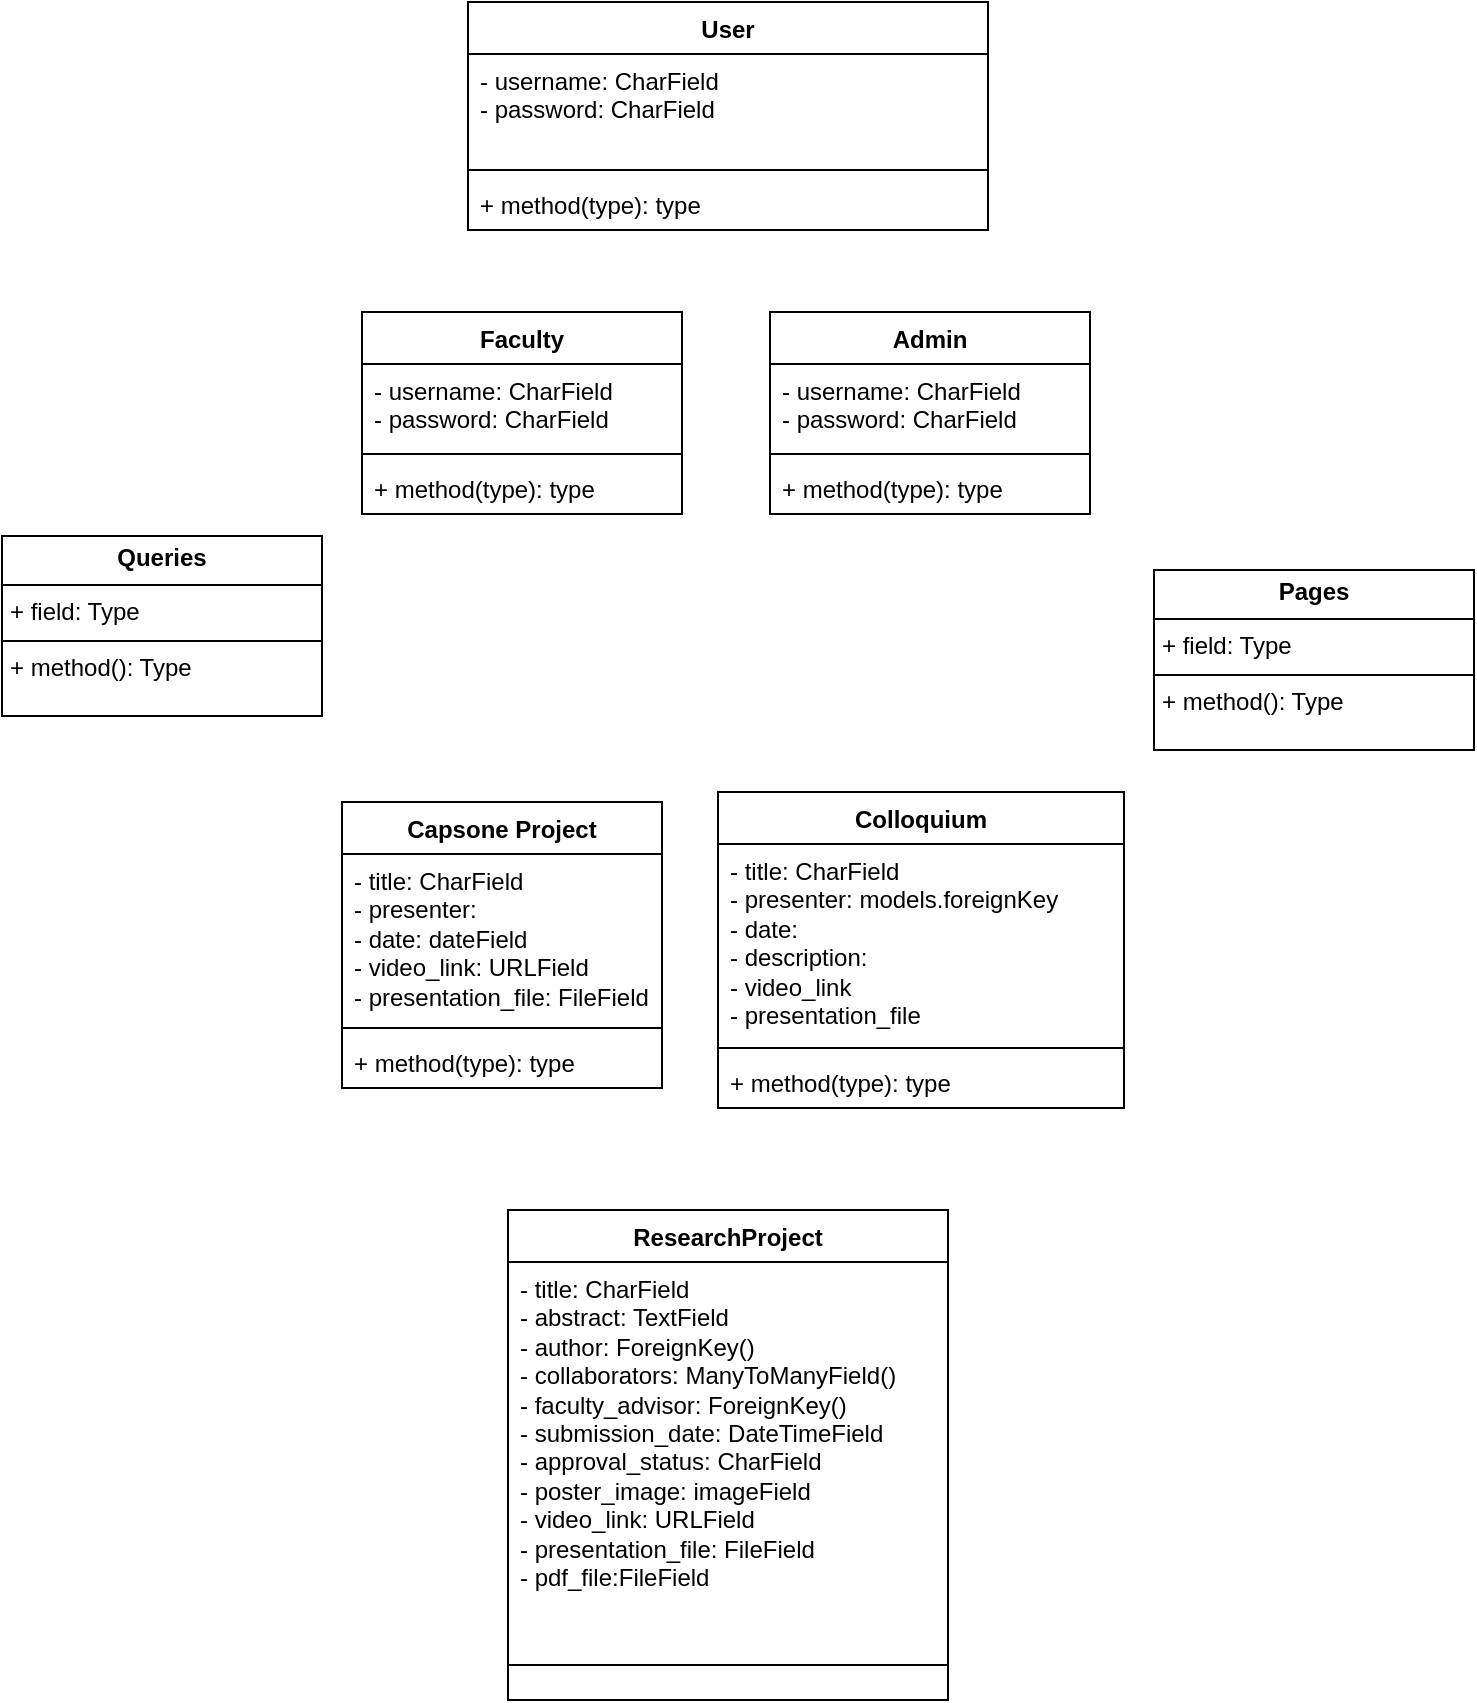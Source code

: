 <mxfile version="26.0.16">
  <diagram name="Page-1" id="BjtxJ6DjZa8bPU-UOvaE">
    <mxGraphModel dx="1039" dy="675" grid="0" gridSize="10" guides="1" tooltips="1" connect="1" arrows="1" fold="1" page="0" pageScale="1" pageWidth="850" pageHeight="1100" math="0" shadow="0">
      <root>
        <mxCell id="0" />
        <mxCell id="1" parent="0" />
        <mxCell id="Gd3wovYUvBMeUI6Ai5CM-1" value="ResearchProject" style="swimlane;fontStyle=1;align=center;verticalAlign=top;childLayout=stackLayout;horizontal=1;startSize=26;horizontalStack=0;resizeParent=1;resizeParentMax=0;resizeLast=0;collapsible=1;marginBottom=0;whiteSpace=wrap;html=1;" parent="1" vertex="1">
          <mxGeometry x="470" y="764" width="220" height="245" as="geometry" />
        </mxCell>
        <mxCell id="Gd3wovYUvBMeUI6Ai5CM-2" value="&lt;div&gt;- title: CharField&lt;/div&gt;&lt;div&gt;- abstract: TextField&lt;/div&gt;&lt;div&gt;- author: ForeignKey()&lt;/div&gt;&lt;div&gt;- collaborators: ManyToManyField()&lt;/div&gt;&lt;div&gt;- faculty_advisor: ForeignKey()&lt;/div&gt;&lt;div&gt;- submission_date: DateTimeField&lt;/div&gt;&lt;div&gt;- approval_status: CharField&lt;/div&gt;&lt;div&gt;- poster_image: imageField&lt;/div&gt;&lt;div&gt;- video_link: URLField&lt;/div&gt;&lt;div&gt;- presentation_file: FileField&lt;/div&gt;&lt;div&gt;- pdf_file:FileField&lt;/div&gt;" style="text;strokeColor=none;fillColor=none;align=left;verticalAlign=top;spacingLeft=4;spacingRight=4;overflow=hidden;rotatable=0;points=[[0,0.5],[1,0.5]];portConstraint=eastwest;whiteSpace=wrap;html=1;" parent="Gd3wovYUvBMeUI6Ai5CM-1" vertex="1">
          <mxGeometry y="26" width="220" height="184" as="geometry" />
        </mxCell>
        <mxCell id="Gd3wovYUvBMeUI6Ai5CM-3" value="" style="line;strokeWidth=1;fillColor=none;align=left;verticalAlign=middle;spacingTop=-1;spacingLeft=3;spacingRight=3;rotatable=0;labelPosition=right;points=[];portConstraint=eastwest;strokeColor=inherit;" parent="Gd3wovYUvBMeUI6Ai5CM-1" vertex="1">
          <mxGeometry y="210" width="220" height="35" as="geometry" />
        </mxCell>
        <mxCell id="Gd3wovYUvBMeUI6Ai5CM-4" value="Colloquium" style="swimlane;fontStyle=1;align=center;verticalAlign=top;childLayout=stackLayout;horizontal=1;startSize=26;horizontalStack=0;resizeParent=1;resizeParentMax=0;resizeLast=0;collapsible=1;marginBottom=0;whiteSpace=wrap;html=1;" parent="1" vertex="1">
          <mxGeometry x="575" y="555" width="203" height="158" as="geometry" />
        </mxCell>
        <mxCell id="Gd3wovYUvBMeUI6Ai5CM-5" value="&lt;div&gt;- title: CharField&lt;/div&gt;&lt;div&gt;- presenter: models.foreignKey&lt;br&gt;- date: &lt;br&gt;&lt;/div&gt;&lt;div&gt;- description:&lt;/div&gt;&lt;div&gt;- video_link&lt;/div&gt;&lt;div&gt;- presentation_file&lt;/div&gt;" style="text;strokeColor=none;fillColor=none;align=left;verticalAlign=top;spacingLeft=4;spacingRight=4;overflow=hidden;rotatable=0;points=[[0,0.5],[1,0.5]];portConstraint=eastwest;whiteSpace=wrap;html=1;" parent="Gd3wovYUvBMeUI6Ai5CM-4" vertex="1">
          <mxGeometry y="26" width="203" height="98" as="geometry" />
        </mxCell>
        <mxCell id="Gd3wovYUvBMeUI6Ai5CM-6" value="" style="line;strokeWidth=1;fillColor=none;align=left;verticalAlign=middle;spacingTop=-1;spacingLeft=3;spacingRight=3;rotatable=0;labelPosition=right;points=[];portConstraint=eastwest;strokeColor=inherit;" parent="Gd3wovYUvBMeUI6Ai5CM-4" vertex="1">
          <mxGeometry y="124" width="203" height="8" as="geometry" />
        </mxCell>
        <mxCell id="Gd3wovYUvBMeUI6Ai5CM-7" value="+ method(type): type" style="text;strokeColor=none;fillColor=none;align=left;verticalAlign=top;spacingLeft=4;spacingRight=4;overflow=hidden;rotatable=0;points=[[0,0.5],[1,0.5]];portConstraint=eastwest;whiteSpace=wrap;html=1;" parent="Gd3wovYUvBMeUI6Ai5CM-4" vertex="1">
          <mxGeometry y="132" width="203" height="26" as="geometry" />
        </mxCell>
        <mxCell id="Gd3wovYUvBMeUI6Ai5CM-8" value="User" style="swimlane;fontStyle=1;align=center;verticalAlign=top;childLayout=stackLayout;horizontal=1;startSize=26;horizontalStack=0;resizeParent=1;resizeParentMax=0;resizeLast=0;collapsible=1;marginBottom=0;whiteSpace=wrap;html=1;" parent="1" vertex="1">
          <mxGeometry x="450" y="160" width="260" height="114" as="geometry" />
        </mxCell>
        <mxCell id="Gd3wovYUvBMeUI6Ai5CM-9" value="&lt;div&gt;- username: CharField&lt;/div&gt;&lt;div&gt;- password: CharField&lt;/div&gt;" style="text;strokeColor=none;fillColor=none;align=left;verticalAlign=top;spacingLeft=4;spacingRight=4;overflow=hidden;rotatable=0;points=[[0,0.5],[1,0.5]];portConstraint=eastwest;whiteSpace=wrap;html=1;" parent="Gd3wovYUvBMeUI6Ai5CM-8" vertex="1">
          <mxGeometry y="26" width="260" height="54" as="geometry" />
        </mxCell>
        <mxCell id="Gd3wovYUvBMeUI6Ai5CM-10" value="" style="line;strokeWidth=1;fillColor=none;align=left;verticalAlign=middle;spacingTop=-1;spacingLeft=3;spacingRight=3;rotatable=0;labelPosition=right;points=[];portConstraint=eastwest;strokeColor=inherit;" parent="Gd3wovYUvBMeUI6Ai5CM-8" vertex="1">
          <mxGeometry y="80" width="260" height="8" as="geometry" />
        </mxCell>
        <mxCell id="Gd3wovYUvBMeUI6Ai5CM-11" value="+ method(type): type" style="text;strokeColor=none;fillColor=none;align=left;verticalAlign=top;spacingLeft=4;spacingRight=4;overflow=hidden;rotatable=0;points=[[0,0.5],[1,0.5]];portConstraint=eastwest;whiteSpace=wrap;html=1;" parent="Gd3wovYUvBMeUI6Ai5CM-8" vertex="1">
          <mxGeometry y="88" width="260" height="26" as="geometry" />
        </mxCell>
        <mxCell id="Gd3wovYUvBMeUI6Ai5CM-12" value="Faculty" style="swimlane;fontStyle=1;align=center;verticalAlign=top;childLayout=stackLayout;horizontal=1;startSize=26;horizontalStack=0;resizeParent=1;resizeParentMax=0;resizeLast=0;collapsible=1;marginBottom=0;whiteSpace=wrap;html=1;" parent="1" vertex="1">
          <mxGeometry x="397" y="315" width="160" height="101" as="geometry" />
        </mxCell>
        <mxCell id="Gd3wovYUvBMeUI6Ai5CM-13" value="&lt;div&gt;- username: CharField&lt;/div&gt;&lt;div&gt;- password: CharField&lt;/div&gt;" style="text;strokeColor=none;fillColor=none;align=left;verticalAlign=top;spacingLeft=4;spacingRight=4;overflow=hidden;rotatable=0;points=[[0,0.5],[1,0.5]];portConstraint=eastwest;whiteSpace=wrap;html=1;" parent="Gd3wovYUvBMeUI6Ai5CM-12" vertex="1">
          <mxGeometry y="26" width="160" height="41" as="geometry" />
        </mxCell>
        <mxCell id="Gd3wovYUvBMeUI6Ai5CM-14" value="" style="line;strokeWidth=1;fillColor=none;align=left;verticalAlign=middle;spacingTop=-1;spacingLeft=3;spacingRight=3;rotatable=0;labelPosition=right;points=[];portConstraint=eastwest;strokeColor=inherit;" parent="Gd3wovYUvBMeUI6Ai5CM-12" vertex="1">
          <mxGeometry y="67" width="160" height="8" as="geometry" />
        </mxCell>
        <mxCell id="Gd3wovYUvBMeUI6Ai5CM-15" value="+ method(type): type" style="text;strokeColor=none;fillColor=none;align=left;verticalAlign=top;spacingLeft=4;spacingRight=4;overflow=hidden;rotatable=0;points=[[0,0.5],[1,0.5]];portConstraint=eastwest;whiteSpace=wrap;html=1;" parent="Gd3wovYUvBMeUI6Ai5CM-12" vertex="1">
          <mxGeometry y="75" width="160" height="26" as="geometry" />
        </mxCell>
        <mxCell id="Gd3wovYUvBMeUI6Ai5CM-16" value="&lt;div&gt;Capsone Project&lt;/div&gt;&lt;div&gt;&lt;br&gt;&lt;/div&gt;" style="swimlane;fontStyle=1;align=center;verticalAlign=top;childLayout=stackLayout;horizontal=1;startSize=26;horizontalStack=0;resizeParent=1;resizeParentMax=0;resizeLast=0;collapsible=1;marginBottom=0;whiteSpace=wrap;html=1;" parent="1" vertex="1">
          <mxGeometry x="387" y="560" width="160" height="143" as="geometry" />
        </mxCell>
        <mxCell id="Gd3wovYUvBMeUI6Ai5CM-17" value="&lt;div&gt;- title: CharField&lt;/div&gt;&lt;div&gt;- presenter: &lt;br&gt;&lt;/div&gt;&lt;div&gt;- date: dateField&lt;/div&gt;&lt;div&gt;- video_link: URLField&lt;/div&gt;&lt;div&gt;- presentation_file: FileField&lt;/div&gt;" style="text;strokeColor=none;fillColor=none;align=left;verticalAlign=top;spacingLeft=4;spacingRight=4;overflow=hidden;rotatable=0;points=[[0,0.5],[1,0.5]];portConstraint=eastwest;whiteSpace=wrap;html=1;" parent="Gd3wovYUvBMeUI6Ai5CM-16" vertex="1">
          <mxGeometry y="26" width="160" height="83" as="geometry" />
        </mxCell>
        <mxCell id="Gd3wovYUvBMeUI6Ai5CM-18" value="" style="line;strokeWidth=1;fillColor=none;align=left;verticalAlign=middle;spacingTop=-1;spacingLeft=3;spacingRight=3;rotatable=0;labelPosition=right;points=[];portConstraint=eastwest;strokeColor=inherit;" parent="Gd3wovYUvBMeUI6Ai5CM-16" vertex="1">
          <mxGeometry y="109" width="160" height="8" as="geometry" />
        </mxCell>
        <mxCell id="Gd3wovYUvBMeUI6Ai5CM-19" value="+ method(type): type" style="text;strokeColor=none;fillColor=none;align=left;verticalAlign=top;spacingLeft=4;spacingRight=4;overflow=hidden;rotatable=0;points=[[0,0.5],[1,0.5]];portConstraint=eastwest;whiteSpace=wrap;html=1;" parent="Gd3wovYUvBMeUI6Ai5CM-16" vertex="1">
          <mxGeometry y="117" width="160" height="26" as="geometry" />
        </mxCell>
        <mxCell id="Gd3wovYUvBMeUI6Ai5CM-20" value="Admin" style="swimlane;fontStyle=1;align=center;verticalAlign=top;childLayout=stackLayout;horizontal=1;startSize=26;horizontalStack=0;resizeParent=1;resizeParentMax=0;resizeLast=0;collapsible=1;marginBottom=0;whiteSpace=wrap;html=1;" parent="1" vertex="1">
          <mxGeometry x="601" y="315" width="160" height="101" as="geometry" />
        </mxCell>
        <mxCell id="Gd3wovYUvBMeUI6Ai5CM-21" value="&lt;div&gt;- username: CharField&lt;/div&gt;&lt;div&gt;- password: CharField&lt;/div&gt;" style="text;strokeColor=none;fillColor=none;align=left;verticalAlign=top;spacingLeft=4;spacingRight=4;overflow=hidden;rotatable=0;points=[[0,0.5],[1,0.5]];portConstraint=eastwest;whiteSpace=wrap;html=1;" parent="Gd3wovYUvBMeUI6Ai5CM-20" vertex="1">
          <mxGeometry y="26" width="160" height="41" as="geometry" />
        </mxCell>
        <mxCell id="Gd3wovYUvBMeUI6Ai5CM-22" value="" style="line;strokeWidth=1;fillColor=none;align=left;verticalAlign=middle;spacingTop=-1;spacingLeft=3;spacingRight=3;rotatable=0;labelPosition=right;points=[];portConstraint=eastwest;strokeColor=inherit;" parent="Gd3wovYUvBMeUI6Ai5CM-20" vertex="1">
          <mxGeometry y="67" width="160" height="8" as="geometry" />
        </mxCell>
        <mxCell id="Gd3wovYUvBMeUI6Ai5CM-23" value="+ method(type): type" style="text;strokeColor=none;fillColor=none;align=left;verticalAlign=top;spacingLeft=4;spacingRight=4;overflow=hidden;rotatable=0;points=[[0,0.5],[1,0.5]];portConstraint=eastwest;whiteSpace=wrap;html=1;" parent="Gd3wovYUvBMeUI6Ai5CM-20" vertex="1">
          <mxGeometry y="75" width="160" height="26" as="geometry" />
        </mxCell>
        <mxCell id="mOE5na26kngl0ICl_-Mf-1" value="&lt;p style=&quot;margin:0px;margin-top:4px;text-align:center;&quot;&gt;&lt;b&gt;Pages&lt;/b&gt;&lt;/p&gt;&lt;hr size=&quot;1&quot; style=&quot;border-style:solid;&quot;&gt;&lt;p style=&quot;margin:0px;margin-left:4px;&quot;&gt;+ field: Type&lt;/p&gt;&lt;hr size=&quot;1&quot; style=&quot;border-style:solid;&quot;&gt;&lt;p style=&quot;margin:0px;margin-left:4px;&quot;&gt;+ method(): Type&lt;/p&gt;" style="verticalAlign=top;align=left;overflow=fill;html=1;whiteSpace=wrap;" parent="1" vertex="1">
          <mxGeometry x="793" y="444" width="160" height="90" as="geometry" />
        </mxCell>
        <mxCell id="mOE5na26kngl0ICl_-Mf-2" value="&lt;p style=&quot;margin:0px;margin-top:4px;text-align:center;&quot;&gt;&lt;b&gt;Queries&lt;/b&gt;&lt;/p&gt;&lt;hr size=&quot;1&quot; style=&quot;border-style:solid;&quot;&gt;&lt;p style=&quot;margin:0px;margin-left:4px;&quot;&gt;+ field: Type&lt;/p&gt;&lt;hr size=&quot;1&quot; style=&quot;border-style:solid;&quot;&gt;&lt;p style=&quot;margin:0px;margin-left:4px;&quot;&gt;+ method(): Type&lt;/p&gt;" style="verticalAlign=top;align=left;overflow=fill;html=1;whiteSpace=wrap;" parent="1" vertex="1">
          <mxGeometry x="217" y="427" width="160" height="90" as="geometry" />
        </mxCell>
      </root>
    </mxGraphModel>
  </diagram>
</mxfile>
